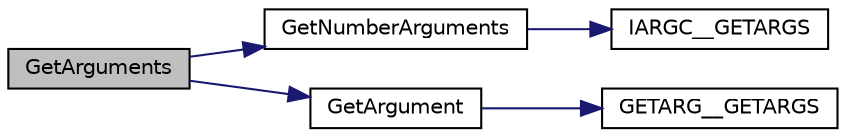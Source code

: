 digraph "GetArguments"
{
  edge [fontname="Helvetica",fontsize="10",labelfontname="Helvetica",labelfontsize="10"];
  node [fontname="Helvetica",fontsize="10",shape=record];
  rankdir="LR";
  Node1 [label="GetArguments",height=0.2,width=0.4,color="black", fillcolor="grey75", style="filled", fontcolor="black"];
  Node1 -> Node2 [color="midnightblue",fontsize="10",style="solid",fontname="Helvetica"];
  Node2 [label="GetNumberArguments",height=0.2,width=0.4,color="black", fillcolor="white", style="filled",URL="$d3/dfa/_get_arguments_8cpp.html#a88dff3268908bdd2b1c6edfc91d65f7c"];
  Node2 -> Node3 [color="midnightblue",fontsize="10",style="solid",fontname="Helvetica"];
  Node3 [label="IARGC__GETARGS",height=0.2,width=0.4,color="black", fillcolor="white", style="filled",URL="$d9/db6/_get_arguments_8hpp.html#a0f99c822de9ec5d1a688eb28ede101ae",tooltip="Define the fortran function to get the argc. "];
  Node1 -> Node4 [color="midnightblue",fontsize="10",style="solid",fontname="Helvetica"];
  Node4 [label="GetArgument",height=0.2,width=0.4,color="black", fillcolor="white", style="filled",URL="$d3/dfa/_get_arguments_8cpp.html#a9955f1e182080c08495c29d947d11f9b",tooltip="C++ Wrapper to get a particular argument from the command line. "];
  Node4 -> Node5 [color="midnightblue",fontsize="10",style="solid",fontname="Helvetica"];
  Node5 [label="GETARG__GETARGS",height=0.2,width=0.4,color="black", fillcolor="white", style="filled",URL="$d9/db6/_get_arguments_8hpp.html#af90e73b79110dd58bfbe0d995eeadc72",tooltip="Define the fortran function to get the arguments. "];
}
